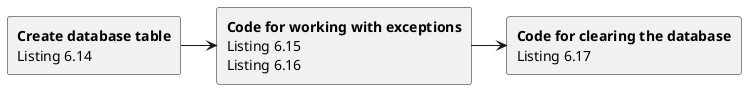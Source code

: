 @startuml
skinparam monochrome true
skinparam componentStyle rectangle

[<b>Create database table</b>\nListing 6.14] as A
[<b>Code for working with exceptions</b>\nListing 6.15\nListing 6.16] as B
[<b>Code for clearing the database</b>\nListing 6.17] as C

A -> B
B -> C

@enduml